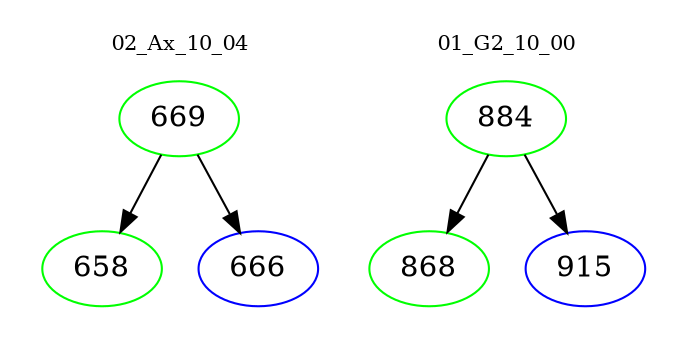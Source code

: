 digraph{
subgraph cluster_0 {
color = white
label = "02_Ax_10_04";
fontsize=10;
T0_669 [label="669", color="green"]
T0_669 -> T0_658 [color="black"]
T0_658 [label="658", color="green"]
T0_669 -> T0_666 [color="black"]
T0_666 [label="666", color="blue"]
}
subgraph cluster_1 {
color = white
label = "01_G2_10_00";
fontsize=10;
T1_884 [label="884", color="green"]
T1_884 -> T1_868 [color="black"]
T1_868 [label="868", color="green"]
T1_884 -> T1_915 [color="black"]
T1_915 [label="915", color="blue"]
}
}

